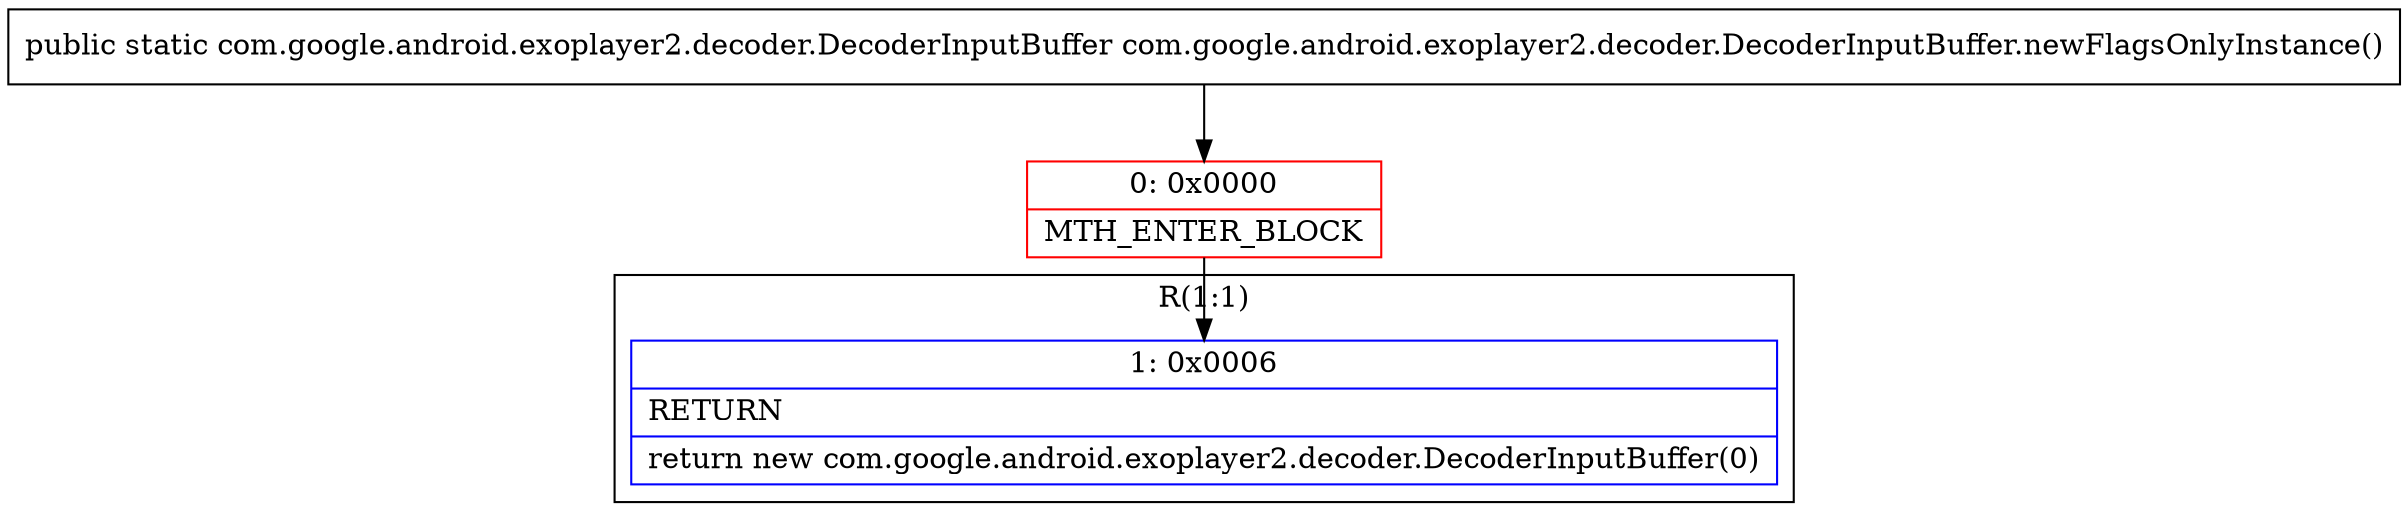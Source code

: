 digraph "CFG forcom.google.android.exoplayer2.decoder.DecoderInputBuffer.newFlagsOnlyInstance()Lcom\/google\/android\/exoplayer2\/decoder\/DecoderInputBuffer;" {
subgraph cluster_Region_1480107195 {
label = "R(1:1)";
node [shape=record,color=blue];
Node_1 [shape=record,label="{1\:\ 0x0006|RETURN\l|return new com.google.android.exoplayer2.decoder.DecoderInputBuffer(0)\l}"];
}
Node_0 [shape=record,color=red,label="{0\:\ 0x0000|MTH_ENTER_BLOCK\l}"];
MethodNode[shape=record,label="{public static com.google.android.exoplayer2.decoder.DecoderInputBuffer com.google.android.exoplayer2.decoder.DecoderInputBuffer.newFlagsOnlyInstance() }"];
MethodNode -> Node_0;
Node_0 -> Node_1;
}

